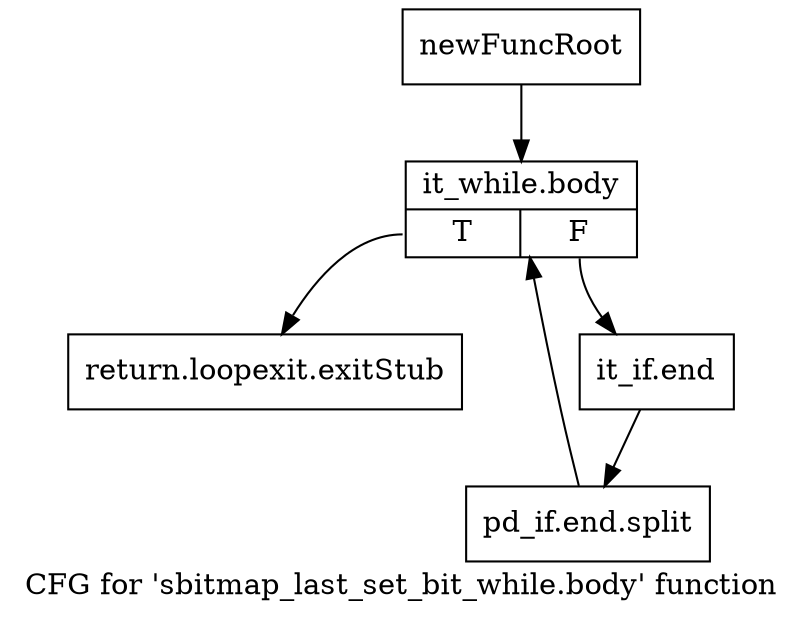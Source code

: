 digraph "CFG for 'sbitmap_last_set_bit_while.body' function" {
	label="CFG for 'sbitmap_last_set_bit_while.body' function";

	Node0xc146570 [shape=record,label="{newFuncRoot}"];
	Node0xc146570 -> Node0xc146a40;
	Node0xc1465c0 [shape=record,label="{return.loopexit.exitStub}"];
	Node0xc146a40 [shape=record,label="{it_while.body|{<s0>T|<s1>F}}"];
	Node0xc146a40:s0 -> Node0xc1465c0;
	Node0xc146a40:s1 -> Node0xc146a90;
	Node0xc146a90 [shape=record,label="{it_if.end}"];
	Node0xc146a90 -> Node0xfa5af00;
	Node0xfa5af00 [shape=record,label="{pd_if.end.split}"];
	Node0xfa5af00 -> Node0xc146a40;
}
